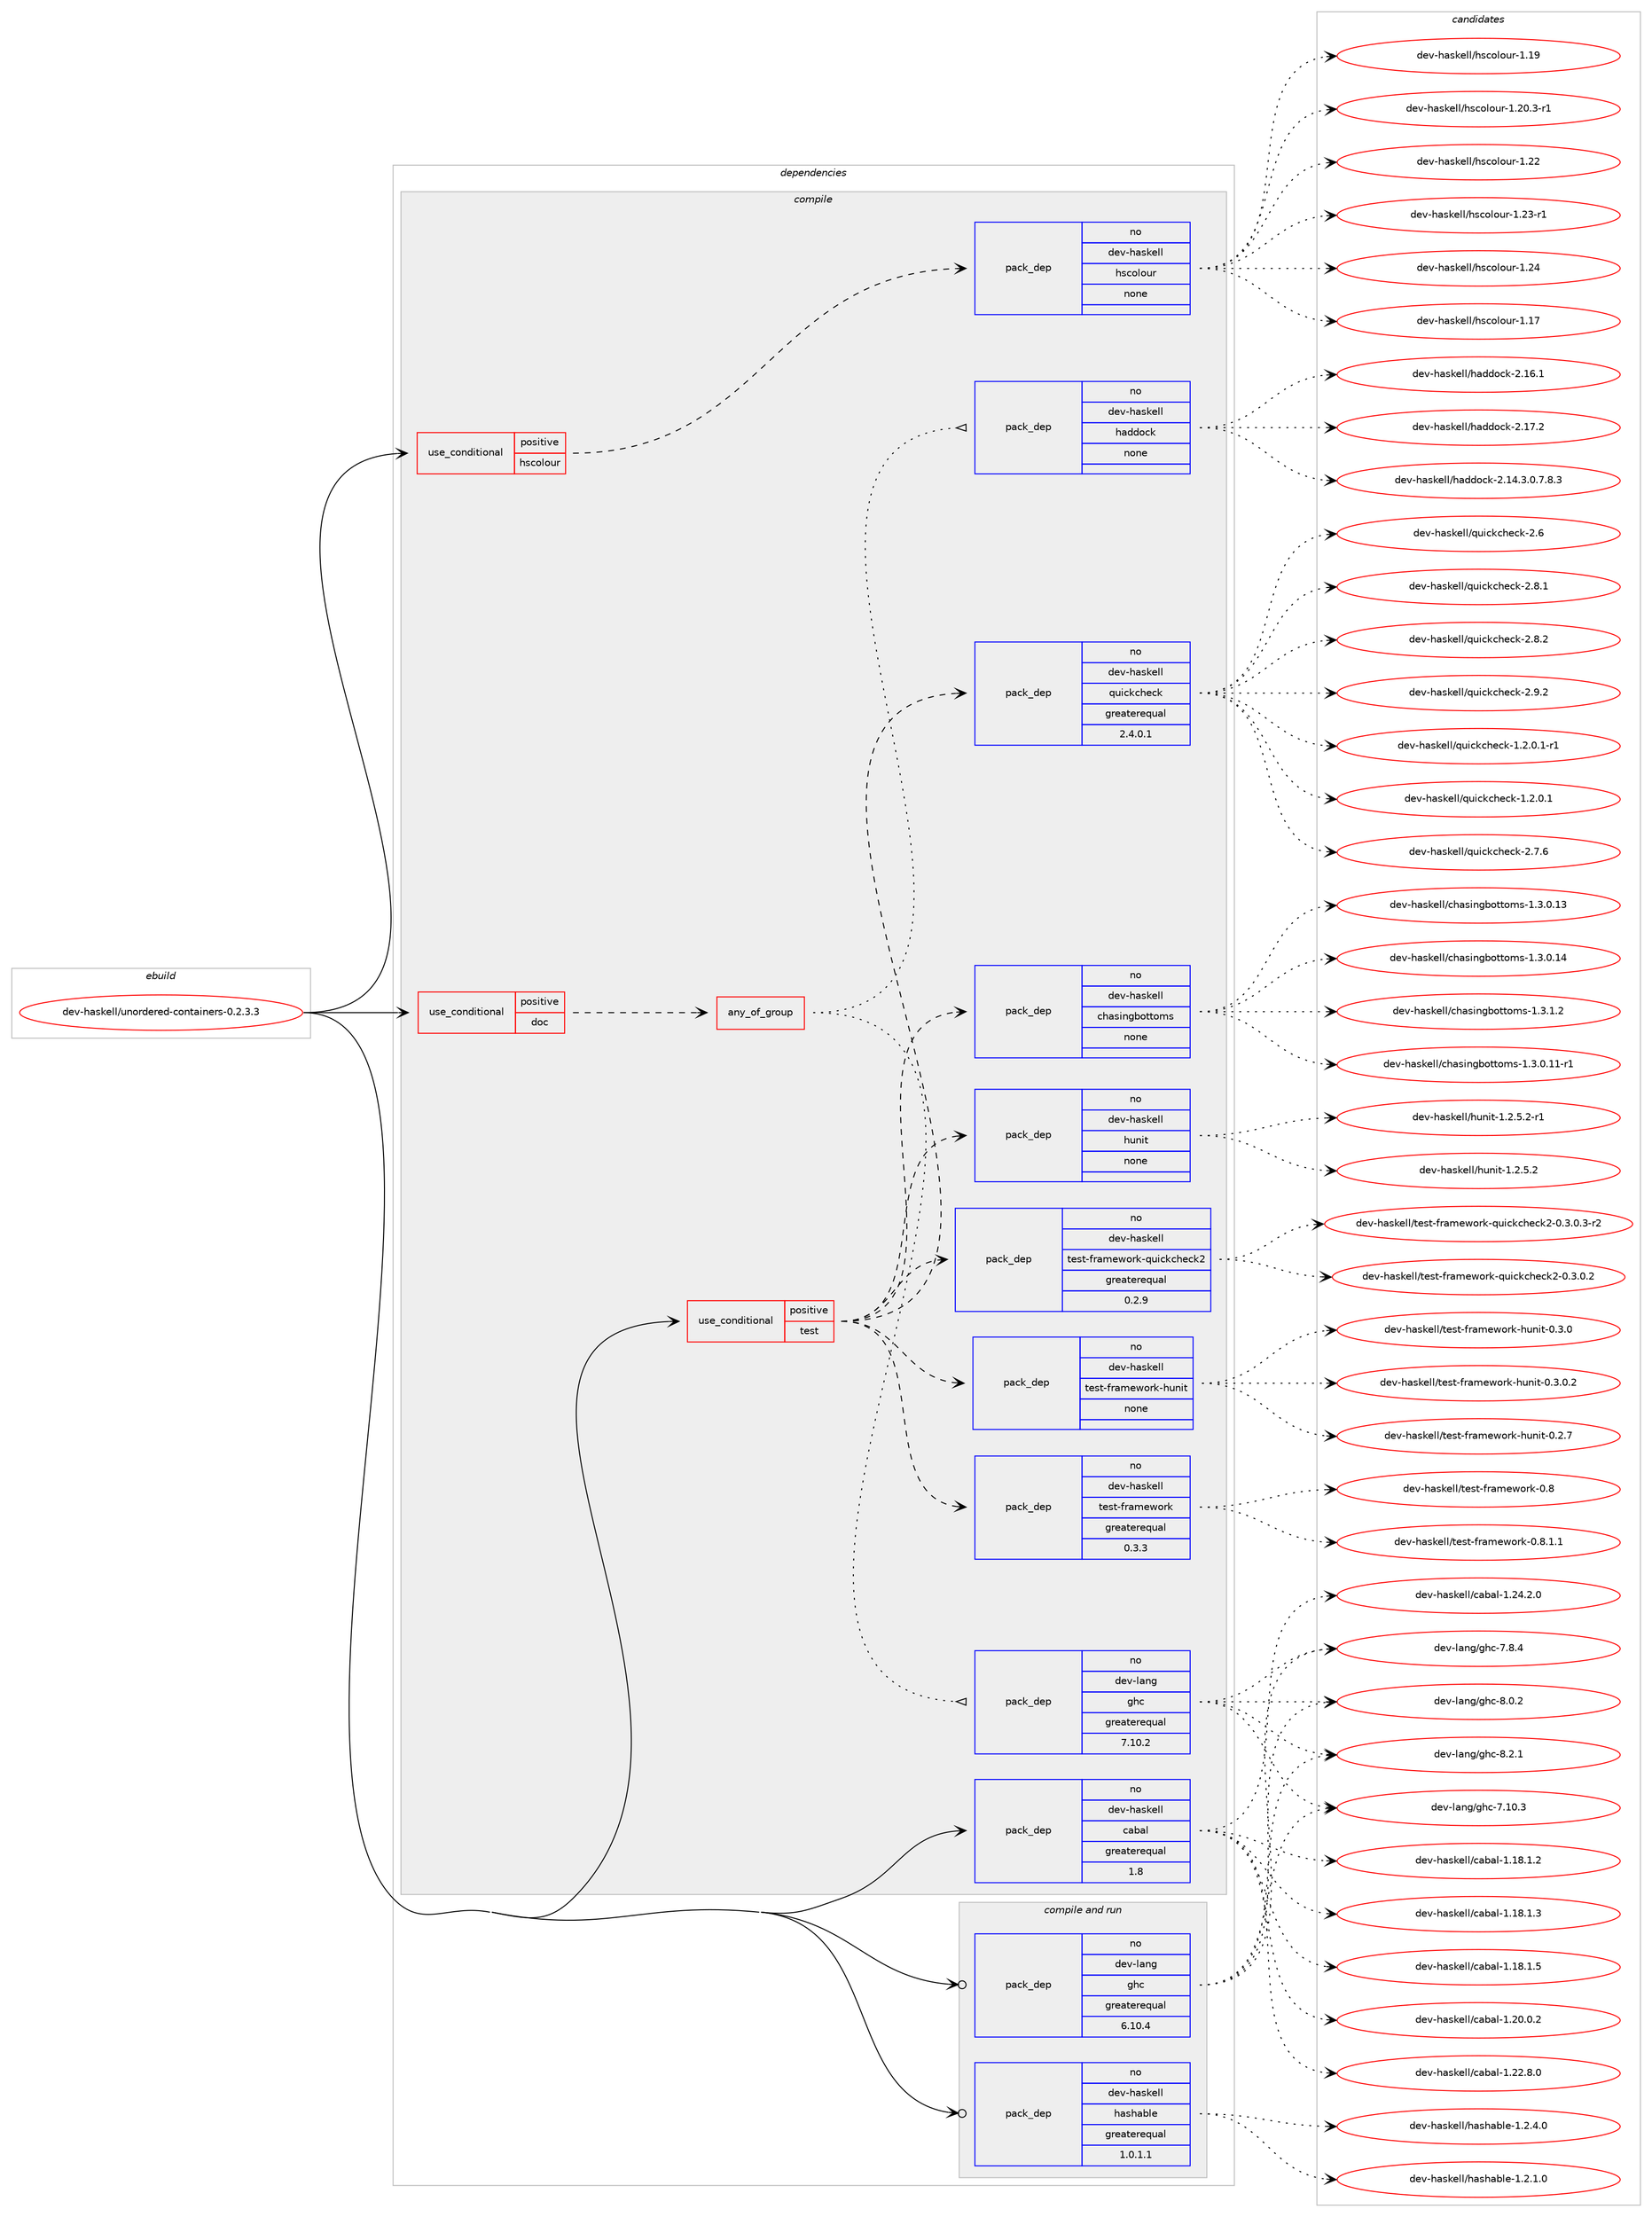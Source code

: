digraph prolog {

# *************
# Graph options
# *************

newrank=true;
concentrate=true;
compound=true;
graph [rankdir=LR,fontname=Helvetica,fontsize=10,ranksep=1.5];#, ranksep=2.5, nodesep=0.2];
edge  [arrowhead=vee];
node  [fontname=Helvetica,fontsize=10];

# **********
# The ebuild
# **********

subgraph cluster_leftcol {
color=gray;
rank=same;
label=<<i>ebuild</i>>;
id [label="dev-haskell/unordered-containers-0.2.3.3", color=red, width=4, href="../dev-haskell/unordered-containers-0.2.3.3.svg"];
}

# ****************
# The dependencies
# ****************

subgraph cluster_midcol {
color=gray;
label=<<i>dependencies</i>>;
subgraph cluster_compile {
fillcolor="#eeeeee";
style=filled;
label=<<i>compile</i>>;
subgraph cond21199 {
dependency94663 [label=<<TABLE BORDER="0" CELLBORDER="1" CELLSPACING="0" CELLPADDING="4"><TR><TD ROWSPAN="3" CELLPADDING="10">use_conditional</TD></TR><TR><TD>positive</TD></TR><TR><TD>doc</TD></TR></TABLE>>, shape=none, color=red];
subgraph any2827 {
dependency94664 [label=<<TABLE BORDER="0" CELLBORDER="1" CELLSPACING="0" CELLPADDING="4"><TR><TD CELLPADDING="10">any_of_group</TD></TR></TABLE>>, shape=none, color=red];subgraph pack70607 {
dependency94665 [label=<<TABLE BORDER="0" CELLBORDER="1" CELLSPACING="0" CELLPADDING="4" WIDTH="220"><TR><TD ROWSPAN="6" CELLPADDING="30">pack_dep</TD></TR><TR><TD WIDTH="110">no</TD></TR><TR><TD>dev-haskell</TD></TR><TR><TD>haddock</TD></TR><TR><TD>none</TD></TR><TR><TD></TD></TR></TABLE>>, shape=none, color=blue];
}
dependency94664:e -> dependency94665:w [weight=20,style="dotted",arrowhead="oinv"];
subgraph pack70608 {
dependency94666 [label=<<TABLE BORDER="0" CELLBORDER="1" CELLSPACING="0" CELLPADDING="4" WIDTH="220"><TR><TD ROWSPAN="6" CELLPADDING="30">pack_dep</TD></TR><TR><TD WIDTH="110">no</TD></TR><TR><TD>dev-lang</TD></TR><TR><TD>ghc</TD></TR><TR><TD>greaterequal</TD></TR><TR><TD>7.10.2</TD></TR></TABLE>>, shape=none, color=blue];
}
dependency94664:e -> dependency94666:w [weight=20,style="dotted",arrowhead="oinv"];
}
dependency94663:e -> dependency94664:w [weight=20,style="dashed",arrowhead="vee"];
}
id:e -> dependency94663:w [weight=20,style="solid",arrowhead="vee"];
subgraph cond21200 {
dependency94667 [label=<<TABLE BORDER="0" CELLBORDER="1" CELLSPACING="0" CELLPADDING="4"><TR><TD ROWSPAN="3" CELLPADDING="10">use_conditional</TD></TR><TR><TD>positive</TD></TR><TR><TD>hscolour</TD></TR></TABLE>>, shape=none, color=red];
subgraph pack70609 {
dependency94668 [label=<<TABLE BORDER="0" CELLBORDER="1" CELLSPACING="0" CELLPADDING="4" WIDTH="220"><TR><TD ROWSPAN="6" CELLPADDING="30">pack_dep</TD></TR><TR><TD WIDTH="110">no</TD></TR><TR><TD>dev-haskell</TD></TR><TR><TD>hscolour</TD></TR><TR><TD>none</TD></TR><TR><TD></TD></TR></TABLE>>, shape=none, color=blue];
}
dependency94667:e -> dependency94668:w [weight=20,style="dashed",arrowhead="vee"];
}
id:e -> dependency94667:w [weight=20,style="solid",arrowhead="vee"];
subgraph cond21201 {
dependency94669 [label=<<TABLE BORDER="0" CELLBORDER="1" CELLSPACING="0" CELLPADDING="4"><TR><TD ROWSPAN="3" CELLPADDING="10">use_conditional</TD></TR><TR><TD>positive</TD></TR><TR><TD>test</TD></TR></TABLE>>, shape=none, color=red];
subgraph pack70610 {
dependency94670 [label=<<TABLE BORDER="0" CELLBORDER="1" CELLSPACING="0" CELLPADDING="4" WIDTH="220"><TR><TD ROWSPAN="6" CELLPADDING="30">pack_dep</TD></TR><TR><TD WIDTH="110">no</TD></TR><TR><TD>dev-haskell</TD></TR><TR><TD>chasingbottoms</TD></TR><TR><TD>none</TD></TR><TR><TD></TD></TR></TABLE>>, shape=none, color=blue];
}
dependency94669:e -> dependency94670:w [weight=20,style="dashed",arrowhead="vee"];
subgraph pack70611 {
dependency94671 [label=<<TABLE BORDER="0" CELLBORDER="1" CELLSPACING="0" CELLPADDING="4" WIDTH="220"><TR><TD ROWSPAN="6" CELLPADDING="30">pack_dep</TD></TR><TR><TD WIDTH="110">no</TD></TR><TR><TD>dev-haskell</TD></TR><TR><TD>hunit</TD></TR><TR><TD>none</TD></TR><TR><TD></TD></TR></TABLE>>, shape=none, color=blue];
}
dependency94669:e -> dependency94671:w [weight=20,style="dashed",arrowhead="vee"];
subgraph pack70612 {
dependency94672 [label=<<TABLE BORDER="0" CELLBORDER="1" CELLSPACING="0" CELLPADDING="4" WIDTH="220"><TR><TD ROWSPAN="6" CELLPADDING="30">pack_dep</TD></TR><TR><TD WIDTH="110">no</TD></TR><TR><TD>dev-haskell</TD></TR><TR><TD>quickcheck</TD></TR><TR><TD>greaterequal</TD></TR><TR><TD>2.4.0.1</TD></TR></TABLE>>, shape=none, color=blue];
}
dependency94669:e -> dependency94672:w [weight=20,style="dashed",arrowhead="vee"];
subgraph pack70613 {
dependency94673 [label=<<TABLE BORDER="0" CELLBORDER="1" CELLSPACING="0" CELLPADDING="4" WIDTH="220"><TR><TD ROWSPAN="6" CELLPADDING="30">pack_dep</TD></TR><TR><TD WIDTH="110">no</TD></TR><TR><TD>dev-haskell</TD></TR><TR><TD>test-framework</TD></TR><TR><TD>greaterequal</TD></TR><TR><TD>0.3.3</TD></TR></TABLE>>, shape=none, color=blue];
}
dependency94669:e -> dependency94673:w [weight=20,style="dashed",arrowhead="vee"];
subgraph pack70614 {
dependency94674 [label=<<TABLE BORDER="0" CELLBORDER="1" CELLSPACING="0" CELLPADDING="4" WIDTH="220"><TR><TD ROWSPAN="6" CELLPADDING="30">pack_dep</TD></TR><TR><TD WIDTH="110">no</TD></TR><TR><TD>dev-haskell</TD></TR><TR><TD>test-framework-hunit</TD></TR><TR><TD>none</TD></TR><TR><TD></TD></TR></TABLE>>, shape=none, color=blue];
}
dependency94669:e -> dependency94674:w [weight=20,style="dashed",arrowhead="vee"];
subgraph pack70615 {
dependency94675 [label=<<TABLE BORDER="0" CELLBORDER="1" CELLSPACING="0" CELLPADDING="4" WIDTH="220"><TR><TD ROWSPAN="6" CELLPADDING="30">pack_dep</TD></TR><TR><TD WIDTH="110">no</TD></TR><TR><TD>dev-haskell</TD></TR><TR><TD>test-framework-quickcheck2</TD></TR><TR><TD>greaterequal</TD></TR><TR><TD>0.2.9</TD></TR></TABLE>>, shape=none, color=blue];
}
dependency94669:e -> dependency94675:w [weight=20,style="dashed",arrowhead="vee"];
}
id:e -> dependency94669:w [weight=20,style="solid",arrowhead="vee"];
subgraph pack70616 {
dependency94676 [label=<<TABLE BORDER="0" CELLBORDER="1" CELLSPACING="0" CELLPADDING="4" WIDTH="220"><TR><TD ROWSPAN="6" CELLPADDING="30">pack_dep</TD></TR><TR><TD WIDTH="110">no</TD></TR><TR><TD>dev-haskell</TD></TR><TR><TD>cabal</TD></TR><TR><TD>greaterequal</TD></TR><TR><TD>1.8</TD></TR></TABLE>>, shape=none, color=blue];
}
id:e -> dependency94676:w [weight=20,style="solid",arrowhead="vee"];
}
subgraph cluster_compileandrun {
fillcolor="#eeeeee";
style=filled;
label=<<i>compile and run</i>>;
subgraph pack70617 {
dependency94677 [label=<<TABLE BORDER="0" CELLBORDER="1" CELLSPACING="0" CELLPADDING="4" WIDTH="220"><TR><TD ROWSPAN="6" CELLPADDING="30">pack_dep</TD></TR><TR><TD WIDTH="110">no</TD></TR><TR><TD>dev-haskell</TD></TR><TR><TD>hashable</TD></TR><TR><TD>greaterequal</TD></TR><TR><TD>1.0.1.1</TD></TR></TABLE>>, shape=none, color=blue];
}
id:e -> dependency94677:w [weight=20,style="solid",arrowhead="odotvee"];
subgraph pack70618 {
dependency94678 [label=<<TABLE BORDER="0" CELLBORDER="1" CELLSPACING="0" CELLPADDING="4" WIDTH="220"><TR><TD ROWSPAN="6" CELLPADDING="30">pack_dep</TD></TR><TR><TD WIDTH="110">no</TD></TR><TR><TD>dev-lang</TD></TR><TR><TD>ghc</TD></TR><TR><TD>greaterequal</TD></TR><TR><TD>6.10.4</TD></TR></TABLE>>, shape=none, color=blue];
}
id:e -> dependency94678:w [weight=20,style="solid",arrowhead="odotvee"];
}
subgraph cluster_run {
fillcolor="#eeeeee";
style=filled;
label=<<i>run</i>>;
}
}

# **************
# The candidates
# **************

subgraph cluster_choices {
rank=same;
color=gray;
label=<<i>candidates</i>>;

subgraph choice70607 {
color=black;
nodesep=1;
choice1001011184510497115107101108108471049710010011199107455046495246514648465546564651 [label="dev-haskell/haddock-2.14.3.0.7.8.3", color=red, width=4,href="../dev-haskell/haddock-2.14.3.0.7.8.3.svg"];
choice100101118451049711510710110810847104971001001119910745504649544649 [label="dev-haskell/haddock-2.16.1", color=red, width=4,href="../dev-haskell/haddock-2.16.1.svg"];
choice100101118451049711510710110810847104971001001119910745504649554650 [label="dev-haskell/haddock-2.17.2", color=red, width=4,href="../dev-haskell/haddock-2.17.2.svg"];
dependency94665:e -> choice1001011184510497115107101108108471049710010011199107455046495246514648465546564651:w [style=dotted,weight="100"];
dependency94665:e -> choice100101118451049711510710110810847104971001001119910745504649544649:w [style=dotted,weight="100"];
dependency94665:e -> choice100101118451049711510710110810847104971001001119910745504649554650:w [style=dotted,weight="100"];
}
subgraph choice70608 {
color=black;
nodesep=1;
choice1001011184510897110103471031049945554649484651 [label="dev-lang/ghc-7.10.3", color=red, width=4,href="../dev-lang/ghc-7.10.3.svg"];
choice10010111845108971101034710310499455546564652 [label="dev-lang/ghc-7.8.4", color=red, width=4,href="../dev-lang/ghc-7.8.4.svg"];
choice10010111845108971101034710310499455646484650 [label="dev-lang/ghc-8.0.2", color=red, width=4,href="../dev-lang/ghc-8.0.2.svg"];
choice10010111845108971101034710310499455646504649 [label="dev-lang/ghc-8.2.1", color=red, width=4,href="../dev-lang/ghc-8.2.1.svg"];
dependency94666:e -> choice1001011184510897110103471031049945554649484651:w [style=dotted,weight="100"];
dependency94666:e -> choice10010111845108971101034710310499455546564652:w [style=dotted,weight="100"];
dependency94666:e -> choice10010111845108971101034710310499455646484650:w [style=dotted,weight="100"];
dependency94666:e -> choice10010111845108971101034710310499455646504649:w [style=dotted,weight="100"];
}
subgraph choice70609 {
color=black;
nodesep=1;
choice100101118451049711510710110810847104115991111081111171144549464955 [label="dev-haskell/hscolour-1.17", color=red, width=4,href="../dev-haskell/hscolour-1.17.svg"];
choice100101118451049711510710110810847104115991111081111171144549464957 [label="dev-haskell/hscolour-1.19", color=red, width=4,href="../dev-haskell/hscolour-1.19.svg"];
choice10010111845104971151071011081084710411599111108111117114454946504846514511449 [label="dev-haskell/hscolour-1.20.3-r1", color=red, width=4,href="../dev-haskell/hscolour-1.20.3-r1.svg"];
choice100101118451049711510710110810847104115991111081111171144549465050 [label="dev-haskell/hscolour-1.22", color=red, width=4,href="../dev-haskell/hscolour-1.22.svg"];
choice1001011184510497115107101108108471041159911110811111711445494650514511449 [label="dev-haskell/hscolour-1.23-r1", color=red, width=4,href="../dev-haskell/hscolour-1.23-r1.svg"];
choice100101118451049711510710110810847104115991111081111171144549465052 [label="dev-haskell/hscolour-1.24", color=red, width=4,href="../dev-haskell/hscolour-1.24.svg"];
dependency94668:e -> choice100101118451049711510710110810847104115991111081111171144549464955:w [style=dotted,weight="100"];
dependency94668:e -> choice100101118451049711510710110810847104115991111081111171144549464957:w [style=dotted,weight="100"];
dependency94668:e -> choice10010111845104971151071011081084710411599111108111117114454946504846514511449:w [style=dotted,weight="100"];
dependency94668:e -> choice100101118451049711510710110810847104115991111081111171144549465050:w [style=dotted,weight="100"];
dependency94668:e -> choice1001011184510497115107101108108471041159911110811111711445494650514511449:w [style=dotted,weight="100"];
dependency94668:e -> choice100101118451049711510710110810847104115991111081111171144549465052:w [style=dotted,weight="100"];
}
subgraph choice70610 {
color=black;
nodesep=1;
choice1001011184510497115107101108108479910497115105110103981111161161111091154549465146484649494511449 [label="dev-haskell/chasingbottoms-1.3.0.11-r1", color=red, width=4,href="../dev-haskell/chasingbottoms-1.3.0.11-r1.svg"];
choice100101118451049711510710110810847991049711510511010398111116116111109115454946514648464951 [label="dev-haskell/chasingbottoms-1.3.0.13", color=red, width=4,href="../dev-haskell/chasingbottoms-1.3.0.13.svg"];
choice100101118451049711510710110810847991049711510511010398111116116111109115454946514648464952 [label="dev-haskell/chasingbottoms-1.3.0.14", color=red, width=4,href="../dev-haskell/chasingbottoms-1.3.0.14.svg"];
choice1001011184510497115107101108108479910497115105110103981111161161111091154549465146494650 [label="dev-haskell/chasingbottoms-1.3.1.2", color=red, width=4,href="../dev-haskell/chasingbottoms-1.3.1.2.svg"];
dependency94670:e -> choice1001011184510497115107101108108479910497115105110103981111161161111091154549465146484649494511449:w [style=dotted,weight="100"];
dependency94670:e -> choice100101118451049711510710110810847991049711510511010398111116116111109115454946514648464951:w [style=dotted,weight="100"];
dependency94670:e -> choice100101118451049711510710110810847991049711510511010398111116116111109115454946514648464952:w [style=dotted,weight="100"];
dependency94670:e -> choice1001011184510497115107101108108479910497115105110103981111161161111091154549465146494650:w [style=dotted,weight="100"];
}
subgraph choice70611 {
color=black;
nodesep=1;
choice1001011184510497115107101108108471041171101051164549465046534650 [label="dev-haskell/hunit-1.2.5.2", color=red, width=4,href="../dev-haskell/hunit-1.2.5.2.svg"];
choice10010111845104971151071011081084710411711010511645494650465346504511449 [label="dev-haskell/hunit-1.2.5.2-r1", color=red, width=4,href="../dev-haskell/hunit-1.2.5.2-r1.svg"];
dependency94671:e -> choice1001011184510497115107101108108471041171101051164549465046534650:w [style=dotted,weight="100"];
dependency94671:e -> choice10010111845104971151071011081084710411711010511645494650465346504511449:w [style=dotted,weight="100"];
}
subgraph choice70612 {
color=black;
nodesep=1;
choice1001011184510497115107101108108471131171059910799104101991074549465046484649 [label="dev-haskell/quickcheck-1.2.0.1", color=red, width=4,href="../dev-haskell/quickcheck-1.2.0.1.svg"];
choice10010111845104971151071011081084711311710599107991041019910745494650464846494511449 [label="dev-haskell/quickcheck-1.2.0.1-r1", color=red, width=4,href="../dev-haskell/quickcheck-1.2.0.1-r1.svg"];
choice10010111845104971151071011081084711311710599107991041019910745504654 [label="dev-haskell/quickcheck-2.6", color=red, width=4,href="../dev-haskell/quickcheck-2.6.svg"];
choice100101118451049711510710110810847113117105991079910410199107455046554654 [label="dev-haskell/quickcheck-2.7.6", color=red, width=4,href="../dev-haskell/quickcheck-2.7.6.svg"];
choice100101118451049711510710110810847113117105991079910410199107455046564649 [label="dev-haskell/quickcheck-2.8.1", color=red, width=4,href="../dev-haskell/quickcheck-2.8.1.svg"];
choice100101118451049711510710110810847113117105991079910410199107455046564650 [label="dev-haskell/quickcheck-2.8.2", color=red, width=4,href="../dev-haskell/quickcheck-2.8.2.svg"];
choice100101118451049711510710110810847113117105991079910410199107455046574650 [label="dev-haskell/quickcheck-2.9.2", color=red, width=4,href="../dev-haskell/quickcheck-2.9.2.svg"];
dependency94672:e -> choice1001011184510497115107101108108471131171059910799104101991074549465046484649:w [style=dotted,weight="100"];
dependency94672:e -> choice10010111845104971151071011081084711311710599107991041019910745494650464846494511449:w [style=dotted,weight="100"];
dependency94672:e -> choice10010111845104971151071011081084711311710599107991041019910745504654:w [style=dotted,weight="100"];
dependency94672:e -> choice100101118451049711510710110810847113117105991079910410199107455046554654:w [style=dotted,weight="100"];
dependency94672:e -> choice100101118451049711510710110810847113117105991079910410199107455046564649:w [style=dotted,weight="100"];
dependency94672:e -> choice100101118451049711510710110810847113117105991079910410199107455046564650:w [style=dotted,weight="100"];
dependency94672:e -> choice100101118451049711510710110810847113117105991079910410199107455046574650:w [style=dotted,weight="100"];
}
subgraph choice70613 {
color=black;
nodesep=1;
choice100101118451049711510710110810847116101115116451021149710910111911111410745484656 [label="dev-haskell/test-framework-0.8", color=red, width=4,href="../dev-haskell/test-framework-0.8.svg"];
choice10010111845104971151071011081084711610111511645102114971091011191111141074548465646494649 [label="dev-haskell/test-framework-0.8.1.1", color=red, width=4,href="../dev-haskell/test-framework-0.8.1.1.svg"];
dependency94673:e -> choice100101118451049711510710110810847116101115116451021149710910111911111410745484656:w [style=dotted,weight="100"];
dependency94673:e -> choice10010111845104971151071011081084711610111511645102114971091011191111141074548465646494649:w [style=dotted,weight="100"];
}
subgraph choice70614 {
color=black;
nodesep=1;
choice100101118451049711510710110810847116101115116451021149710910111911111410745104117110105116454846504655 [label="dev-haskell/test-framework-hunit-0.2.7", color=red, width=4,href="../dev-haskell/test-framework-hunit-0.2.7.svg"];
choice100101118451049711510710110810847116101115116451021149710910111911111410745104117110105116454846514648 [label="dev-haskell/test-framework-hunit-0.3.0", color=red, width=4,href="../dev-haskell/test-framework-hunit-0.3.0.svg"];
choice1001011184510497115107101108108471161011151164510211497109101119111114107451041171101051164548465146484650 [label="dev-haskell/test-framework-hunit-0.3.0.2", color=red, width=4,href="../dev-haskell/test-framework-hunit-0.3.0.2.svg"];
dependency94674:e -> choice100101118451049711510710110810847116101115116451021149710910111911111410745104117110105116454846504655:w [style=dotted,weight="100"];
dependency94674:e -> choice100101118451049711510710110810847116101115116451021149710910111911111410745104117110105116454846514648:w [style=dotted,weight="100"];
dependency94674:e -> choice1001011184510497115107101108108471161011151164510211497109101119111114107451041171101051164548465146484650:w [style=dotted,weight="100"];
}
subgraph choice70615 {
color=black;
nodesep=1;
choice100101118451049711510710110810847116101115116451021149710910111911111410745113117105991079910410199107504548465146484650 [label="dev-haskell/test-framework-quickcheck2-0.3.0.2", color=red, width=4,href="../dev-haskell/test-framework-quickcheck2-0.3.0.2.svg"];
choice1001011184510497115107101108108471161011151164510211497109101119111114107451131171059910799104101991075045484651464846514511450 [label="dev-haskell/test-framework-quickcheck2-0.3.0.3-r2", color=red, width=4,href="../dev-haskell/test-framework-quickcheck2-0.3.0.3-r2.svg"];
dependency94675:e -> choice100101118451049711510710110810847116101115116451021149710910111911111410745113117105991079910410199107504548465146484650:w [style=dotted,weight="100"];
dependency94675:e -> choice1001011184510497115107101108108471161011151164510211497109101119111114107451131171059910799104101991075045484651464846514511450:w [style=dotted,weight="100"];
}
subgraph choice70616 {
color=black;
nodesep=1;
choice10010111845104971151071011081084799979897108454946495646494650 [label="dev-haskell/cabal-1.18.1.2", color=red, width=4,href="../dev-haskell/cabal-1.18.1.2.svg"];
choice10010111845104971151071011081084799979897108454946495646494651 [label="dev-haskell/cabal-1.18.1.3", color=red, width=4,href="../dev-haskell/cabal-1.18.1.3.svg"];
choice10010111845104971151071011081084799979897108454946495646494653 [label="dev-haskell/cabal-1.18.1.5", color=red, width=4,href="../dev-haskell/cabal-1.18.1.5.svg"];
choice10010111845104971151071011081084799979897108454946504846484650 [label="dev-haskell/cabal-1.20.0.2", color=red, width=4,href="../dev-haskell/cabal-1.20.0.2.svg"];
choice10010111845104971151071011081084799979897108454946505046564648 [label="dev-haskell/cabal-1.22.8.0", color=red, width=4,href="../dev-haskell/cabal-1.22.8.0.svg"];
choice10010111845104971151071011081084799979897108454946505246504648 [label="dev-haskell/cabal-1.24.2.0", color=red, width=4,href="../dev-haskell/cabal-1.24.2.0.svg"];
dependency94676:e -> choice10010111845104971151071011081084799979897108454946495646494650:w [style=dotted,weight="100"];
dependency94676:e -> choice10010111845104971151071011081084799979897108454946495646494651:w [style=dotted,weight="100"];
dependency94676:e -> choice10010111845104971151071011081084799979897108454946495646494653:w [style=dotted,weight="100"];
dependency94676:e -> choice10010111845104971151071011081084799979897108454946504846484650:w [style=dotted,weight="100"];
dependency94676:e -> choice10010111845104971151071011081084799979897108454946505046564648:w [style=dotted,weight="100"];
dependency94676:e -> choice10010111845104971151071011081084799979897108454946505246504648:w [style=dotted,weight="100"];
}
subgraph choice70617 {
color=black;
nodesep=1;
choice1001011184510497115107101108108471049711510497981081014549465046494648 [label="dev-haskell/hashable-1.2.1.0", color=red, width=4,href="../dev-haskell/hashable-1.2.1.0.svg"];
choice1001011184510497115107101108108471049711510497981081014549465046524648 [label="dev-haskell/hashable-1.2.4.0", color=red, width=4,href="../dev-haskell/hashable-1.2.4.0.svg"];
dependency94677:e -> choice1001011184510497115107101108108471049711510497981081014549465046494648:w [style=dotted,weight="100"];
dependency94677:e -> choice1001011184510497115107101108108471049711510497981081014549465046524648:w [style=dotted,weight="100"];
}
subgraph choice70618 {
color=black;
nodesep=1;
choice1001011184510897110103471031049945554649484651 [label="dev-lang/ghc-7.10.3", color=red, width=4,href="../dev-lang/ghc-7.10.3.svg"];
choice10010111845108971101034710310499455546564652 [label="dev-lang/ghc-7.8.4", color=red, width=4,href="../dev-lang/ghc-7.8.4.svg"];
choice10010111845108971101034710310499455646484650 [label="dev-lang/ghc-8.0.2", color=red, width=4,href="../dev-lang/ghc-8.0.2.svg"];
choice10010111845108971101034710310499455646504649 [label="dev-lang/ghc-8.2.1", color=red, width=4,href="../dev-lang/ghc-8.2.1.svg"];
dependency94678:e -> choice1001011184510897110103471031049945554649484651:w [style=dotted,weight="100"];
dependency94678:e -> choice10010111845108971101034710310499455546564652:w [style=dotted,weight="100"];
dependency94678:e -> choice10010111845108971101034710310499455646484650:w [style=dotted,weight="100"];
dependency94678:e -> choice10010111845108971101034710310499455646504649:w [style=dotted,weight="100"];
}
}

}
